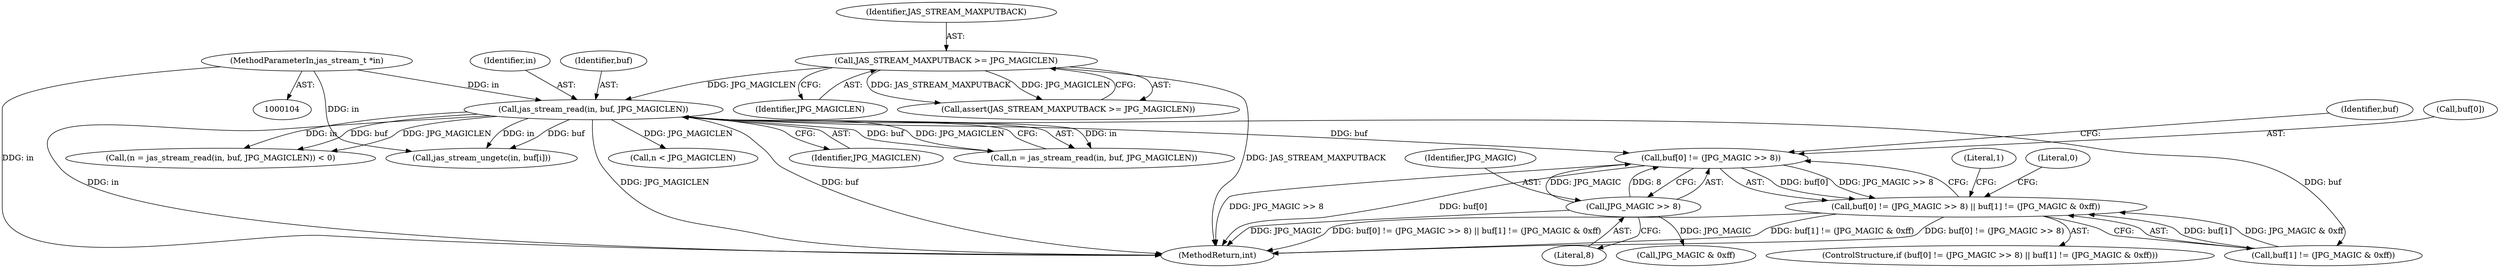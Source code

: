 digraph "0_jasper_d42b2388f7f8e0332c846675133acea151fc557a_41@array" {
"1000161" [label="(Call,buf[0] != (JPG_MAGIC >> 8))"];
"1000118" [label="(Call,jas_stream_read(in, buf, JPG_MAGICLEN))"];
"1000105" [label="(MethodParameterIn,jas_stream_t *in)"];
"1000111" [label="(Call,JAS_STREAM_MAXPUTBACK >= JPG_MAGICLEN)"];
"1000165" [label="(Call,JPG_MAGIC >> 8)"];
"1000160" [label="(Call,buf[0] != (JPG_MAGIC >> 8) || buf[1] != (JPG_MAGIC & 0xff))"];
"1000116" [label="(Call,n = jas_stream_read(in, buf, JPG_MAGICLEN))"];
"1000111" [label="(Call,JAS_STREAM_MAXPUTBACK >= JPG_MAGICLEN)"];
"1000170" [label="(Identifier,buf)"];
"1000167" [label="(Literal,8)"];
"1000120" [label="(Identifier,buf)"];
"1000115" [label="(Call,(n = jas_stream_read(in, buf, JPG_MAGICLEN)) < 0)"];
"1000110" [label="(Call,assert(JAS_STREAM_MAXPUTBACK >= JPG_MAGICLEN))"];
"1000180" [label="(Literal,0)"];
"1000166" [label="(Identifier,JPG_MAGIC)"];
"1000119" [label="(Identifier,in)"];
"1000118" [label="(Call,jas_stream_read(in, buf, JPG_MAGICLEN))"];
"1000141" [label="(Call,jas_stream_ungetc(in, buf[i]))"];
"1000113" [label="(Identifier,JPG_MAGICLEN)"];
"1000178" [label="(Literal,1)"];
"1000168" [label="(Call,buf[1] != (JPG_MAGIC & 0xff))"];
"1000152" [label="(Call,n < JPG_MAGICLEN)"];
"1000112" [label="(Identifier,JAS_STREAM_MAXPUTBACK)"];
"1000159" [label="(ControlStructure,if (buf[0] != (JPG_MAGIC >> 8) || buf[1] != (JPG_MAGIC & 0xff)))"];
"1000165" [label="(Call,JPG_MAGIC >> 8)"];
"1000172" [label="(Call,JPG_MAGIC & 0xff)"];
"1000161" [label="(Call,buf[0] != (JPG_MAGIC >> 8))"];
"1000181" [label="(MethodReturn,int)"];
"1000160" [label="(Call,buf[0] != (JPG_MAGIC >> 8) || buf[1] != (JPG_MAGIC & 0xff))"];
"1000162" [label="(Call,buf[0])"];
"1000105" [label="(MethodParameterIn,jas_stream_t *in)"];
"1000121" [label="(Identifier,JPG_MAGICLEN)"];
"1000161" -> "1000160"  [label="AST: "];
"1000161" -> "1000165"  [label="CFG: "];
"1000162" -> "1000161"  [label="AST: "];
"1000165" -> "1000161"  [label="AST: "];
"1000170" -> "1000161"  [label="CFG: "];
"1000160" -> "1000161"  [label="CFG: "];
"1000161" -> "1000181"  [label="DDG: buf[0]"];
"1000161" -> "1000181"  [label="DDG: JPG_MAGIC >> 8"];
"1000161" -> "1000160"  [label="DDG: buf[0]"];
"1000161" -> "1000160"  [label="DDG: JPG_MAGIC >> 8"];
"1000118" -> "1000161"  [label="DDG: buf"];
"1000165" -> "1000161"  [label="DDG: JPG_MAGIC"];
"1000165" -> "1000161"  [label="DDG: 8"];
"1000118" -> "1000116"  [label="AST: "];
"1000118" -> "1000121"  [label="CFG: "];
"1000119" -> "1000118"  [label="AST: "];
"1000120" -> "1000118"  [label="AST: "];
"1000121" -> "1000118"  [label="AST: "];
"1000116" -> "1000118"  [label="CFG: "];
"1000118" -> "1000181"  [label="DDG: in"];
"1000118" -> "1000181"  [label="DDG: JPG_MAGICLEN"];
"1000118" -> "1000181"  [label="DDG: buf"];
"1000118" -> "1000115"  [label="DDG: in"];
"1000118" -> "1000115"  [label="DDG: buf"];
"1000118" -> "1000115"  [label="DDG: JPG_MAGICLEN"];
"1000118" -> "1000116"  [label="DDG: in"];
"1000118" -> "1000116"  [label="DDG: buf"];
"1000118" -> "1000116"  [label="DDG: JPG_MAGICLEN"];
"1000105" -> "1000118"  [label="DDG: in"];
"1000111" -> "1000118"  [label="DDG: JPG_MAGICLEN"];
"1000118" -> "1000141"  [label="DDG: in"];
"1000118" -> "1000141"  [label="DDG: buf"];
"1000118" -> "1000152"  [label="DDG: JPG_MAGICLEN"];
"1000118" -> "1000168"  [label="DDG: buf"];
"1000105" -> "1000104"  [label="AST: "];
"1000105" -> "1000181"  [label="DDG: in"];
"1000105" -> "1000141"  [label="DDG: in"];
"1000111" -> "1000110"  [label="AST: "];
"1000111" -> "1000113"  [label="CFG: "];
"1000112" -> "1000111"  [label="AST: "];
"1000113" -> "1000111"  [label="AST: "];
"1000110" -> "1000111"  [label="CFG: "];
"1000111" -> "1000181"  [label="DDG: JAS_STREAM_MAXPUTBACK"];
"1000111" -> "1000110"  [label="DDG: JAS_STREAM_MAXPUTBACK"];
"1000111" -> "1000110"  [label="DDG: JPG_MAGICLEN"];
"1000165" -> "1000167"  [label="CFG: "];
"1000166" -> "1000165"  [label="AST: "];
"1000167" -> "1000165"  [label="AST: "];
"1000165" -> "1000181"  [label="DDG: JPG_MAGIC"];
"1000165" -> "1000172"  [label="DDG: JPG_MAGIC"];
"1000160" -> "1000159"  [label="AST: "];
"1000160" -> "1000168"  [label="CFG: "];
"1000168" -> "1000160"  [label="AST: "];
"1000178" -> "1000160"  [label="CFG: "];
"1000180" -> "1000160"  [label="CFG: "];
"1000160" -> "1000181"  [label="DDG: buf[0] != (JPG_MAGIC >> 8) || buf[1] != (JPG_MAGIC & 0xff)"];
"1000160" -> "1000181"  [label="DDG: buf[1] != (JPG_MAGIC & 0xff)"];
"1000160" -> "1000181"  [label="DDG: buf[0] != (JPG_MAGIC >> 8)"];
"1000168" -> "1000160"  [label="DDG: buf[1]"];
"1000168" -> "1000160"  [label="DDG: JPG_MAGIC & 0xff"];
}
